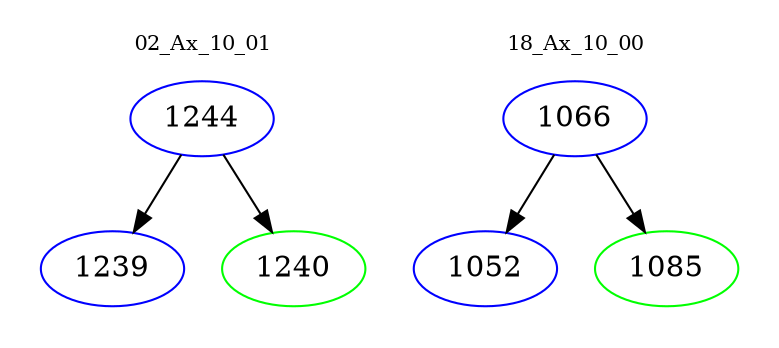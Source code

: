 digraph{
subgraph cluster_0 {
color = white
label = "02_Ax_10_01";
fontsize=10;
T0_1244 [label="1244", color="blue"]
T0_1244 -> T0_1239 [color="black"]
T0_1239 [label="1239", color="blue"]
T0_1244 -> T0_1240 [color="black"]
T0_1240 [label="1240", color="green"]
}
subgraph cluster_1 {
color = white
label = "18_Ax_10_00";
fontsize=10;
T1_1066 [label="1066", color="blue"]
T1_1066 -> T1_1052 [color="black"]
T1_1052 [label="1052", color="blue"]
T1_1066 -> T1_1085 [color="black"]
T1_1085 [label="1085", color="green"]
}
}
